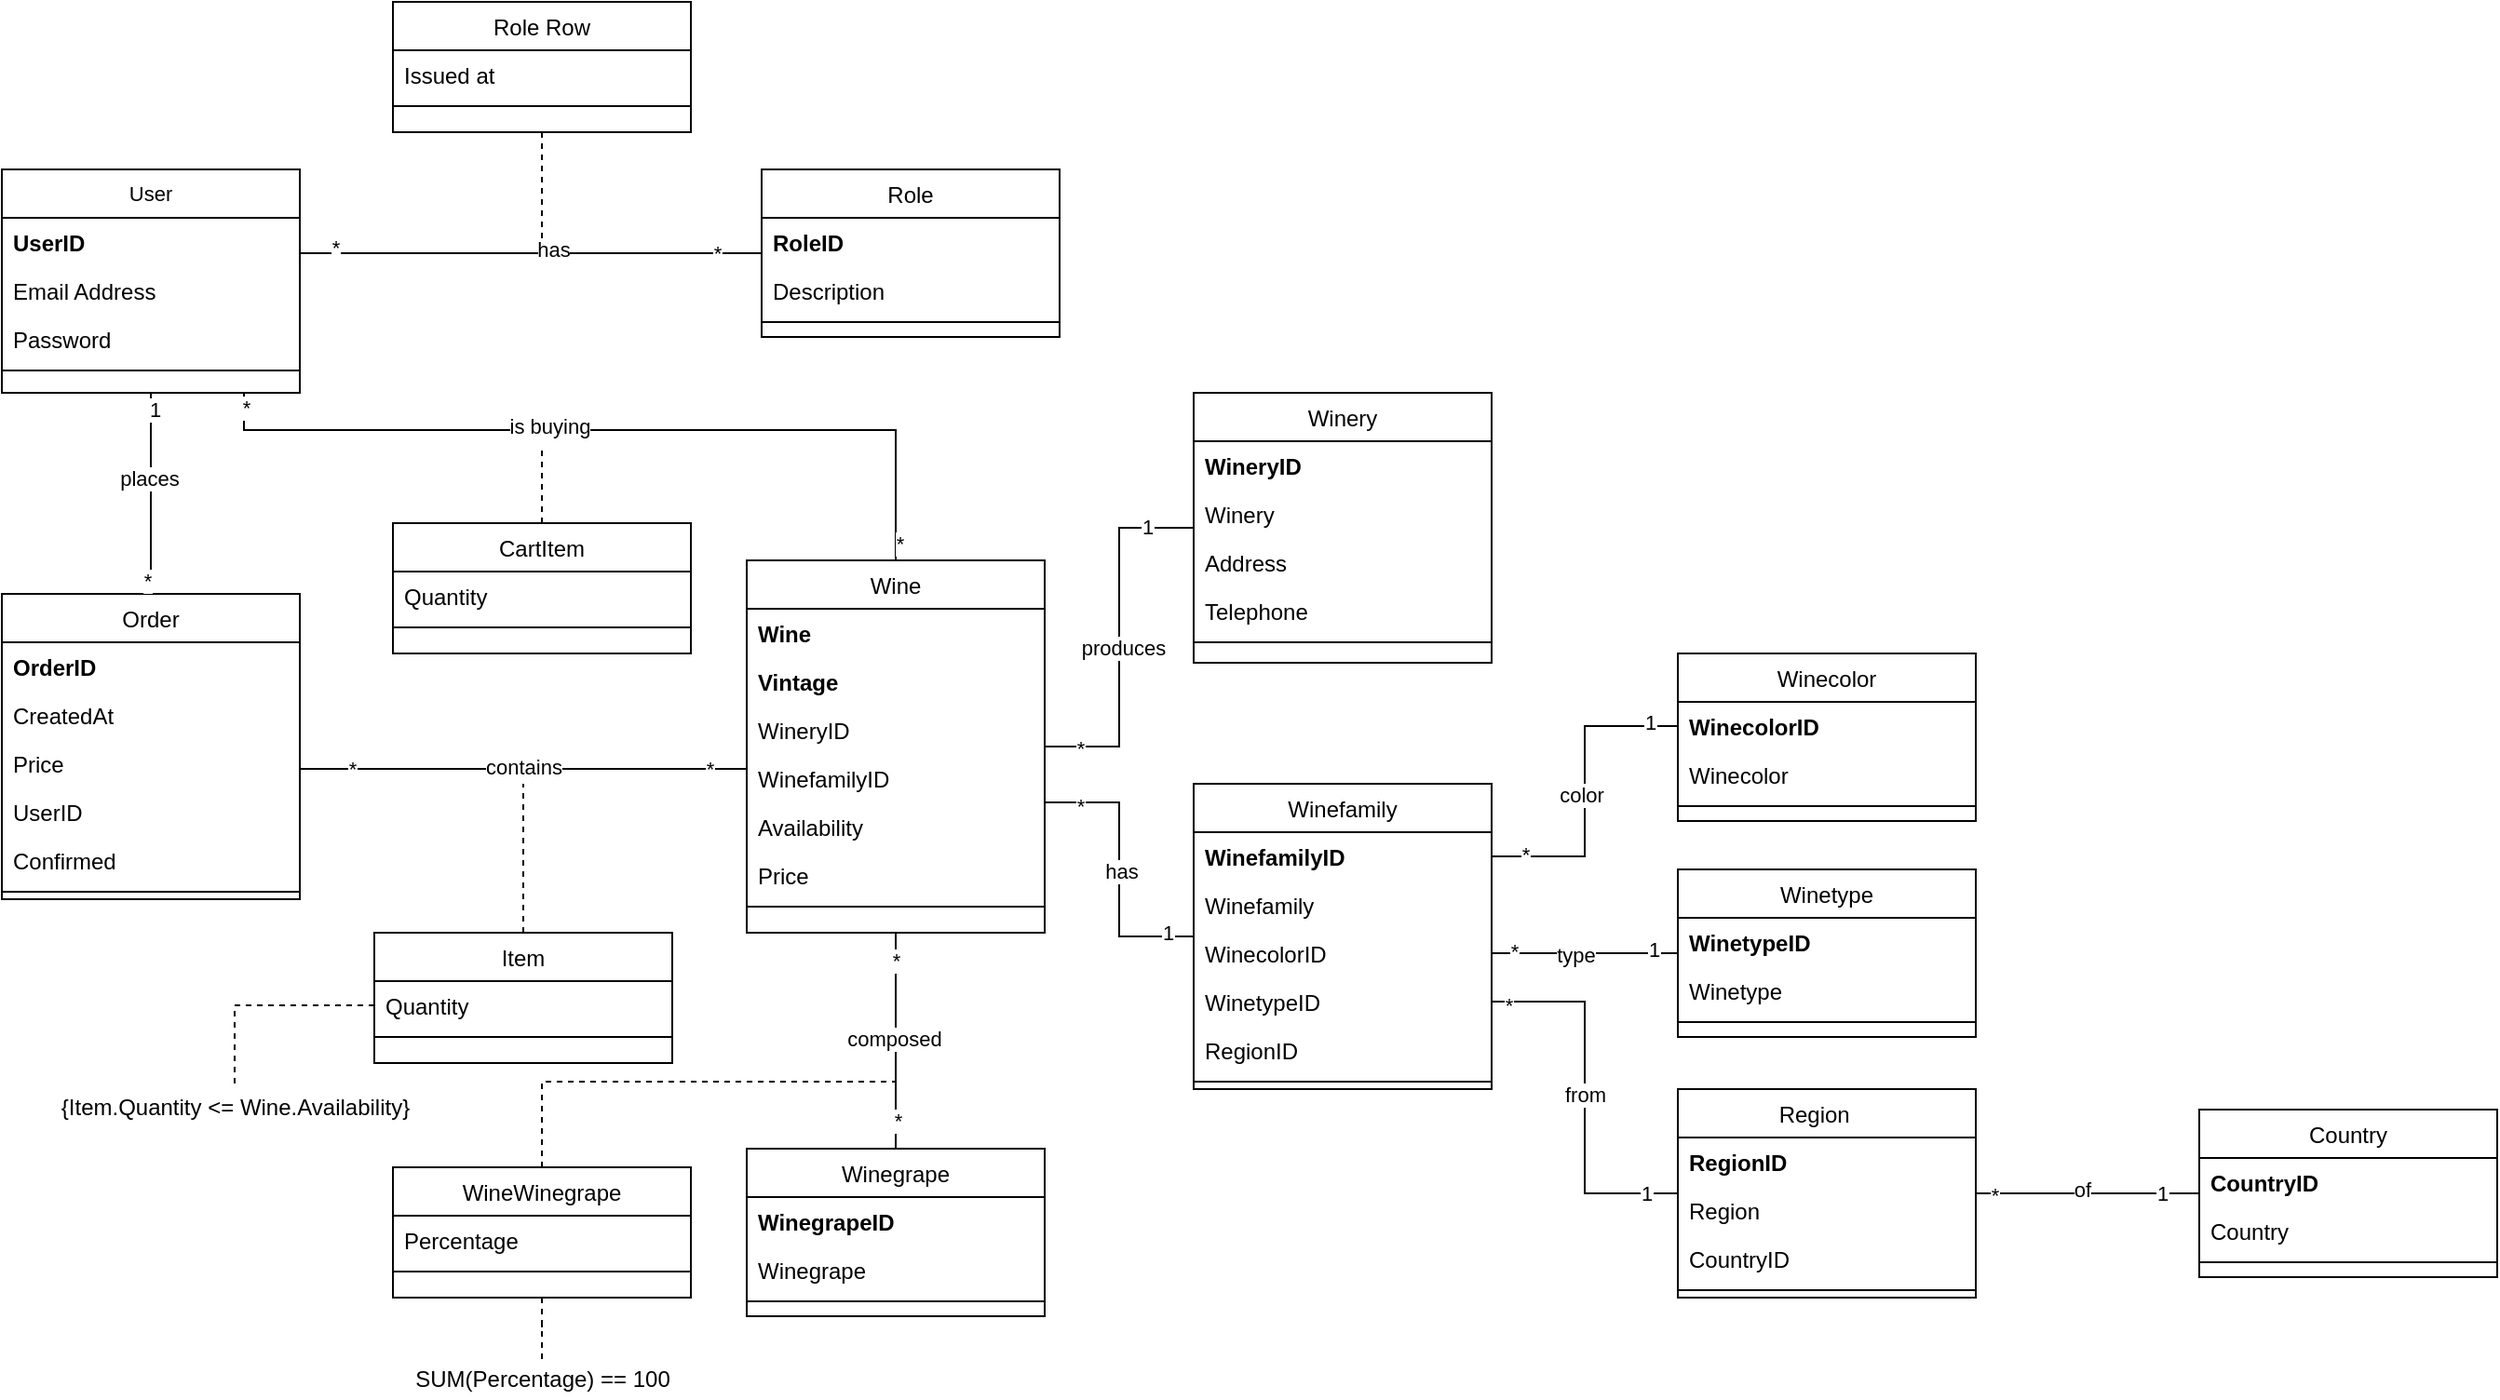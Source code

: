 <mxfile version="16.1.2" type="device"><diagram id="C5RBs43oDa-KdzZeNtuy" name="Page-1"><mxGraphModel dx="1261" dy="811" grid="1" gridSize="10" guides="1" tooltips="1" connect="1" arrows="1" fold="1" page="1" pageScale="1" pageWidth="827" pageHeight="1169" math="0" shadow="0"><root><mxCell id="WIyWlLk6GJQsqaUBKTNV-0"/><mxCell id="WIyWlLk6GJQsqaUBKTNV-1" parent="WIyWlLk6GJQsqaUBKTNV-0"/><mxCell id="lpbhlN0rmtUhg-reUZ0_-18" style="edgeStyle=orthogonalEdgeStyle;rounded=0;orthogonalLoop=1;jettySize=auto;html=1;entryX=0.5;entryY=0;entryDx=0;entryDy=0;endArrow=none;endFill=0;" edge="1" parent="WIyWlLk6GJQsqaUBKTNV-1" source="zkfFHV4jXpPFQw0GAbJ--0" target="9OiMtS_QjORn0Yq9oISd-9"><mxGeometry relative="1" as="geometry"><Array as="points"><mxPoint x="230" y="260"/><mxPoint x="580" y="260"/></Array></mxGeometry></mxCell><mxCell id="lpbhlN0rmtUhg-reUZ0_-25" value="*" style="edgeLabel;html=1;align=center;verticalAlign=middle;resizable=0;points=[];" vertex="1" connectable="0" parent="lpbhlN0rmtUhg-reUZ0_-18"><mxGeometry x="-0.966" y="1" relative="1" as="geometry"><mxPoint as="offset"/></mxGeometry></mxCell><mxCell id="lpbhlN0rmtUhg-reUZ0_-26" value="is buying" style="edgeLabel;html=1;align=center;verticalAlign=middle;resizable=0;points=[];" vertex="1" connectable="0" parent="lpbhlN0rmtUhg-reUZ0_-18"><mxGeometry x="-0.165" y="2" relative="1" as="geometry"><mxPoint as="offset"/></mxGeometry></mxCell><mxCell id="lpbhlN0rmtUhg-reUZ0_-27" value="*" style="edgeLabel;html=1;align=center;verticalAlign=middle;resizable=0;points=[];" vertex="1" connectable="0" parent="lpbhlN0rmtUhg-reUZ0_-18"><mxGeometry x="0.957" y="2" relative="1" as="geometry"><mxPoint as="offset"/></mxGeometry></mxCell><mxCell id="zkfFHV4jXpPFQw0GAbJ--0" value="User" style="swimlane;fontStyle=0;align=center;verticalAlign=top;childLayout=stackLayout;horizontal=1;startSize=26;horizontalStack=0;resizeParent=1;resizeLast=0;collapsible=1;marginBottom=0;rounded=0;shadow=0;strokeWidth=1;fontSize=11;" parent="WIyWlLk6GJQsqaUBKTNV-1" vertex="1"><mxGeometry x="100" y="120" width="160" height="120" as="geometry"><mxRectangle x="220" y="120" width="160" height="26" as="alternateBounds"/></mxGeometry></mxCell><mxCell id="zkfFHV4jXpPFQw0GAbJ--1" value="UserID" style="text;align=left;verticalAlign=top;spacingLeft=4;spacingRight=4;overflow=hidden;rotatable=0;points=[[0,0.5],[1,0.5]];portConstraint=eastwest;fontStyle=1" parent="zkfFHV4jXpPFQw0GAbJ--0" vertex="1"><mxGeometry y="26" width="160" height="26" as="geometry"/></mxCell><mxCell id="zkfFHV4jXpPFQw0GAbJ--2" value="Email Address" style="text;align=left;verticalAlign=top;spacingLeft=4;spacingRight=4;overflow=hidden;rotatable=0;points=[[0,0.5],[1,0.5]];portConstraint=eastwest;rounded=0;shadow=0;html=0;" parent="zkfFHV4jXpPFQw0GAbJ--0" vertex="1"><mxGeometry y="52" width="160" height="26" as="geometry"/></mxCell><mxCell id="zkfFHV4jXpPFQw0GAbJ--3" value="Password" style="text;align=left;verticalAlign=top;spacingLeft=4;spacingRight=4;overflow=hidden;rotatable=0;points=[[0,0.5],[1,0.5]];portConstraint=eastwest;rounded=0;shadow=0;html=0;" parent="zkfFHV4jXpPFQw0GAbJ--0" vertex="1"><mxGeometry y="78" width="160" height="26" as="geometry"/></mxCell><mxCell id="zkfFHV4jXpPFQw0GAbJ--4" value="" style="line;html=1;strokeWidth=1;align=left;verticalAlign=middle;spacingTop=-1;spacingLeft=3;spacingRight=3;rotatable=0;labelPosition=right;points=[];portConstraint=eastwest;" parent="zkfFHV4jXpPFQw0GAbJ--0" vertex="1"><mxGeometry y="104" width="160" height="8" as="geometry"/></mxCell><mxCell id="9OiMtS_QjORn0Yq9oISd-21" style="edgeStyle=orthogonalEdgeStyle;rounded=0;orthogonalLoop=1;jettySize=auto;html=1;fontSize=11;endArrow=none;endFill=0;" parent="WIyWlLk6GJQsqaUBKTNV-1" source="zkfFHV4jXpPFQw0GAbJ--6" target="9OiMtS_QjORn0Yq9oISd-9" edge="1"><mxGeometry relative="1" as="geometry"><Array as="points"><mxPoint x="460" y="442"/><mxPoint x="460" y="442"/></Array></mxGeometry></mxCell><mxCell id="9OiMtS_QjORn0Yq9oISd-22" value="*" style="edgeLabel;html=1;align=center;verticalAlign=middle;resizable=0;points=[];fontSize=11;" parent="9OiMtS_QjORn0Yq9oISd-21" vertex="1" connectable="0"><mxGeometry x="-0.87" relative="1" as="geometry"><mxPoint x="12" as="offset"/></mxGeometry></mxCell><mxCell id="9OiMtS_QjORn0Yq9oISd-23" value="*" style="edgeLabel;html=1;align=center;verticalAlign=middle;resizable=0;points=[];fontSize=11;" parent="9OiMtS_QjORn0Yq9oISd-21" vertex="1" connectable="0"><mxGeometry x="0.885" relative="1" as="geometry"><mxPoint x="-6" as="offset"/></mxGeometry></mxCell><mxCell id="ACVFOajwOXc-ZGnYGj4H-7" value="contains" style="edgeLabel;html=1;align=center;verticalAlign=middle;resizable=0;points=[];" parent="9OiMtS_QjORn0Yq9oISd-21" vertex="1" connectable="0"><mxGeometry x="0.227" y="1" relative="1" as="geometry"><mxPoint x="-27" as="offset"/></mxGeometry></mxCell><mxCell id="zkfFHV4jXpPFQw0GAbJ--6" value="Order" style="swimlane;fontStyle=0;align=center;verticalAlign=top;childLayout=stackLayout;horizontal=1;startSize=26;horizontalStack=0;resizeParent=1;resizeLast=0;collapsible=1;marginBottom=0;rounded=0;shadow=0;strokeWidth=1;" parent="WIyWlLk6GJQsqaUBKTNV-1" vertex="1"><mxGeometry x="100" y="348" width="160" height="164" as="geometry"><mxRectangle x="130" y="380" width="160" height="26" as="alternateBounds"/></mxGeometry></mxCell><mxCell id="zkfFHV4jXpPFQw0GAbJ--7" value="OrderID" style="text;align=left;verticalAlign=top;spacingLeft=4;spacingRight=4;overflow=hidden;rotatable=0;points=[[0,0.5],[1,0.5]];portConstraint=eastwest;fontStyle=1" parent="zkfFHV4jXpPFQw0GAbJ--6" vertex="1"><mxGeometry y="26" width="160" height="26" as="geometry"/></mxCell><mxCell id="zkfFHV4jXpPFQw0GAbJ--8" value="CreatedAt" style="text;align=left;verticalAlign=top;spacingLeft=4;spacingRight=4;overflow=hidden;rotatable=0;points=[[0,0.5],[1,0.5]];portConstraint=eastwest;rounded=0;shadow=0;html=0;" parent="zkfFHV4jXpPFQw0GAbJ--6" vertex="1"><mxGeometry y="52" width="160" height="26" as="geometry"/></mxCell><mxCell id="9OiMtS_QjORn0Yq9oISd-5" value="Price" style="text;align=left;verticalAlign=top;spacingLeft=4;spacingRight=4;overflow=hidden;rotatable=0;points=[[0,0.5],[1,0.5]];portConstraint=eastwest;rounded=0;shadow=0;html=0;" parent="zkfFHV4jXpPFQw0GAbJ--6" vertex="1"><mxGeometry y="78" width="160" height="26" as="geometry"/></mxCell><mxCell id="9OiMtS_QjORn0Yq9oISd-6" value="UserID" style="text;align=left;verticalAlign=top;spacingLeft=4;spacingRight=4;overflow=hidden;rotatable=0;points=[[0,0.5],[1,0.5]];portConstraint=eastwest;rounded=0;shadow=0;html=0;" parent="zkfFHV4jXpPFQw0GAbJ--6" vertex="1"><mxGeometry y="104" width="160" height="26" as="geometry"/></mxCell><mxCell id="IxsLeO_tbA70ZBf_Q-8E-0" value="Confirmed" style="text;align=left;verticalAlign=top;spacingLeft=4;spacingRight=4;overflow=hidden;rotatable=0;points=[[0,0.5],[1,0.5]];portConstraint=eastwest;rounded=0;shadow=0;html=0;" parent="zkfFHV4jXpPFQw0GAbJ--6" vertex="1"><mxGeometry y="130" width="160" height="26" as="geometry"/></mxCell><mxCell id="zkfFHV4jXpPFQw0GAbJ--9" value="" style="line;html=1;strokeWidth=1;align=left;verticalAlign=middle;spacingTop=-1;spacingLeft=3;spacingRight=3;rotatable=0;labelPosition=right;points=[];portConstraint=eastwest;" parent="zkfFHV4jXpPFQw0GAbJ--6" vertex="1"><mxGeometry y="156" width="160" height="8" as="geometry"/></mxCell><mxCell id="zkfFHV4jXpPFQw0GAbJ--12" value="" style="endArrow=none;endSize=10;endFill=0;shadow=0;strokeWidth=1;rounded=0;edgeStyle=elbowEdgeStyle;elbow=horizontal;" parent="WIyWlLk6GJQsqaUBKTNV-1" source="zkfFHV4jXpPFQw0GAbJ--6" target="zkfFHV4jXpPFQw0GAbJ--0" edge="1"><mxGeometry width="160" relative="1" as="geometry"><mxPoint x="200" y="203" as="sourcePoint"/><mxPoint x="200" y="203" as="targetPoint"/></mxGeometry></mxCell><mxCell id="9OiMtS_QjORn0Yq9oISd-7" value="1" style="edgeLabel;html=1;align=center;verticalAlign=middle;resizable=0;points=[];" parent="zkfFHV4jXpPFQw0GAbJ--12" vertex="1" connectable="0"><mxGeometry x="0.847" y="-2" relative="1" as="geometry"><mxPoint as="offset"/></mxGeometry></mxCell><mxCell id="9OiMtS_QjORn0Yq9oISd-8" value="*" style="edgeLabel;html=1;align=center;verticalAlign=middle;resizable=0;points=[];" parent="zkfFHV4jXpPFQw0GAbJ--12" vertex="1" connectable="0"><mxGeometry x="-0.857" y="2" relative="1" as="geometry"><mxPoint as="offset"/></mxGeometry></mxCell><mxCell id="ACVFOajwOXc-ZGnYGj4H-8" value="places" style="edgeLabel;html=1;align=center;verticalAlign=middle;resizable=0;points=[];" parent="zkfFHV4jXpPFQw0GAbJ--12" vertex="1" connectable="0"><mxGeometry x="0.149" y="1" relative="1" as="geometry"><mxPoint as="offset"/></mxGeometry></mxCell><mxCell id="zkfFHV4jXpPFQw0GAbJ--17" value="Role" style="swimlane;fontStyle=0;align=center;verticalAlign=top;childLayout=stackLayout;horizontal=1;startSize=26;horizontalStack=0;resizeParent=1;resizeLast=0;collapsible=1;marginBottom=0;rounded=0;shadow=0;strokeWidth=1;" parent="WIyWlLk6GJQsqaUBKTNV-1" vertex="1"><mxGeometry x="508" y="120" width="160" height="90" as="geometry"><mxRectangle x="550" y="140" width="160" height="26" as="alternateBounds"/></mxGeometry></mxCell><mxCell id="zkfFHV4jXpPFQw0GAbJ--18" value="RoleID" style="text;align=left;verticalAlign=top;spacingLeft=4;spacingRight=4;overflow=hidden;rotatable=0;points=[[0,0.5],[1,0.5]];portConstraint=eastwest;fontStyle=1" parent="zkfFHV4jXpPFQw0GAbJ--17" vertex="1"><mxGeometry y="26" width="160" height="26" as="geometry"/></mxCell><mxCell id="9OiMtS_QjORn0Yq9oISd-4" value="Description" style="text;align=left;verticalAlign=top;spacingLeft=4;spacingRight=4;overflow=hidden;rotatable=0;points=[[0,0.5],[1,0.5]];portConstraint=eastwest;" parent="zkfFHV4jXpPFQw0GAbJ--17" vertex="1"><mxGeometry y="52" width="160" height="26" as="geometry"/></mxCell><mxCell id="zkfFHV4jXpPFQw0GAbJ--23" value="" style="line;html=1;strokeWidth=1;align=left;verticalAlign=middle;spacingTop=-1;spacingLeft=3;spacingRight=3;rotatable=0;labelPosition=right;points=[];portConstraint=eastwest;" parent="zkfFHV4jXpPFQw0GAbJ--17" vertex="1"><mxGeometry y="78" width="160" height="8" as="geometry"/></mxCell><mxCell id="zkfFHV4jXpPFQw0GAbJ--26" value="" style="endArrow=none;shadow=0;strokeWidth=1;rounded=0;endFill=0;edgeStyle=elbowEdgeStyle;elbow=vertical;" parent="WIyWlLk6GJQsqaUBKTNV-1" source="zkfFHV4jXpPFQw0GAbJ--0" target="zkfFHV4jXpPFQw0GAbJ--17" edge="1"><mxGeometry x="0.5" y="41" relative="1" as="geometry"><mxPoint x="380" y="192" as="sourcePoint"/><mxPoint x="540" y="192" as="targetPoint"/><mxPoint x="-40" y="32" as="offset"/></mxGeometry></mxCell><mxCell id="9OiMtS_QjORn0Yq9oISd-48" value="*" style="edgeLabel;html=1;align=center;verticalAlign=middle;resizable=0;points=[];fontSize=11;" parent="zkfFHV4jXpPFQw0GAbJ--26" vertex="1" connectable="0"><mxGeometry x="-0.852" y="3" relative="1" as="geometry"><mxPoint as="offset"/></mxGeometry></mxCell><mxCell id="9OiMtS_QjORn0Yq9oISd-49" value="*" style="edgeLabel;html=1;align=center;verticalAlign=middle;resizable=0;points=[];fontSize=11;" parent="zkfFHV4jXpPFQw0GAbJ--26" vertex="1" connectable="0"><mxGeometry x="0.802" relative="1" as="geometry"><mxPoint as="offset"/></mxGeometry></mxCell><mxCell id="ACVFOajwOXc-ZGnYGj4H-1" value="has" style="edgeLabel;html=1;align=center;verticalAlign=middle;resizable=0;points=[];" parent="zkfFHV4jXpPFQw0GAbJ--26" vertex="1" connectable="0"><mxGeometry x="0.267" y="2" relative="1" as="geometry"><mxPoint x="-21" as="offset"/></mxGeometry></mxCell><mxCell id="9OiMtS_QjORn0Yq9oISd-44" style="edgeStyle=orthogonalEdgeStyle;rounded=0;orthogonalLoop=1;jettySize=auto;html=1;fontSize=11;endArrow=none;endFill=0;" parent="WIyWlLk6GJQsqaUBKTNV-1" source="9OiMtS_QjORn0Yq9oISd-9" target="9OiMtS_QjORn0Yq9oISd-36" edge="1"><mxGeometry relative="1" as="geometry"/></mxCell><mxCell id="9OiMtS_QjORn0Yq9oISd-45" value="*" style="edgeLabel;html=1;align=center;verticalAlign=middle;resizable=0;points=[];fontSize=11;" parent="9OiMtS_QjORn0Yq9oISd-44" vertex="1" connectable="0"><mxGeometry x="-0.752" y="-1" relative="1" as="geometry"><mxPoint x="-6" as="offset"/></mxGeometry></mxCell><mxCell id="9OiMtS_QjORn0Yq9oISd-46" value="1" style="edgeLabel;html=1;align=center;verticalAlign=middle;resizable=0;points=[];fontSize=11;" parent="9OiMtS_QjORn0Yq9oISd-44" vertex="1" connectable="0"><mxGeometry x="0.748" y="1" relative="1" as="geometry"><mxPoint as="offset"/></mxGeometry></mxCell><mxCell id="ACVFOajwOXc-ZGnYGj4H-16" value="produces" style="edgeLabel;html=1;align=center;verticalAlign=middle;resizable=0;points=[];" parent="9OiMtS_QjORn0Yq9oISd-44" vertex="1" connectable="0"><mxGeometry x="-0.051" y="-2" relative="1" as="geometry"><mxPoint as="offset"/></mxGeometry></mxCell><mxCell id="9OiMtS_QjORn0Yq9oISd-57" style="edgeStyle=orthogonalEdgeStyle;rounded=0;orthogonalLoop=1;jettySize=auto;html=1;fontSize=11;endArrow=none;endFill=0;" parent="WIyWlLk6GJQsqaUBKTNV-1" source="9OiMtS_QjORn0Yq9oISd-9" target="9OiMtS_QjORn0Yq9oISd-50" edge="1"><mxGeometry relative="1" as="geometry"><Array as="points"><mxPoint x="700" y="460"/><mxPoint x="700" y="532"/></Array></mxGeometry></mxCell><mxCell id="9OiMtS_QjORn0Yq9oISd-58" value="*" style="edgeLabel;html=1;align=center;verticalAlign=middle;resizable=0;points=[];fontSize=11;" parent="9OiMtS_QjORn0Yq9oISd-57" vertex="1" connectable="0"><mxGeometry x="-0.754" y="-2" relative="1" as="geometry"><mxPoint as="offset"/></mxGeometry></mxCell><mxCell id="9OiMtS_QjORn0Yq9oISd-59" value="1" style="edgeLabel;html=1;align=center;verticalAlign=middle;resizable=0;points=[];fontSize=11;" parent="9OiMtS_QjORn0Yq9oISd-57" vertex="1" connectable="0"><mxGeometry x="0.807" y="2" relative="1" as="geometry"><mxPoint as="offset"/></mxGeometry></mxCell><mxCell id="ACVFOajwOXc-ZGnYGj4H-17" value="has" style="edgeLabel;html=1;align=center;verticalAlign=middle;resizable=0;points=[];" parent="9OiMtS_QjORn0Yq9oISd-57" vertex="1" connectable="0"><mxGeometry x="0.013" y="1" relative="1" as="geometry"><mxPoint as="offset"/></mxGeometry></mxCell><mxCell id="9OiMtS_QjORn0Yq9oISd-66" style="edgeStyle=orthogonalEdgeStyle;rounded=0;orthogonalLoop=1;jettySize=auto;html=1;fontSize=11;endArrow=none;endFill=0;" parent="WIyWlLk6GJQsqaUBKTNV-1" source="9OiMtS_QjORn0Yq9oISd-9" target="9OiMtS_QjORn0Yq9oISd-60" edge="1"><mxGeometry relative="1" as="geometry"/></mxCell><mxCell id="9OiMtS_QjORn0Yq9oISd-67" value="*" style="edgeLabel;html=1;align=center;verticalAlign=middle;resizable=0;points=[];fontSize=11;" parent="9OiMtS_QjORn0Yq9oISd-66" vertex="1" connectable="0"><mxGeometry x="-0.742" relative="1" as="geometry"><mxPoint as="offset"/></mxGeometry></mxCell><mxCell id="9OiMtS_QjORn0Yq9oISd-68" value="*" style="edgeLabel;html=1;align=center;verticalAlign=middle;resizable=0;points=[];fontSize=11;" parent="9OiMtS_QjORn0Yq9oISd-66" vertex="1" connectable="0"><mxGeometry x="0.742" y="1" relative="1" as="geometry"><mxPoint as="offset"/></mxGeometry></mxCell><mxCell id="ACVFOajwOXc-ZGnYGj4H-22" value="composed" style="edgeLabel;html=1;align=center;verticalAlign=middle;resizable=0;points=[];" parent="9OiMtS_QjORn0Yq9oISd-66" vertex="1" connectable="0"><mxGeometry x="-0.025" y="-1" relative="1" as="geometry"><mxPoint as="offset"/></mxGeometry></mxCell><mxCell id="9OiMtS_QjORn0Yq9oISd-9" value="Wine" style="swimlane;fontStyle=0;align=center;verticalAlign=top;childLayout=stackLayout;horizontal=1;startSize=26;horizontalStack=0;resizeParent=1;resizeLast=0;collapsible=1;marginBottom=0;rounded=0;shadow=0;strokeWidth=1;" parent="WIyWlLk6GJQsqaUBKTNV-1" vertex="1"><mxGeometry x="500" y="330" width="160" height="200" as="geometry"><mxRectangle x="130" y="380" width="160" height="26" as="alternateBounds"/></mxGeometry></mxCell><mxCell id="9OiMtS_QjORn0Yq9oISd-10" value="Wine" style="text;align=left;verticalAlign=top;spacingLeft=4;spacingRight=4;overflow=hidden;rotatable=0;points=[[0,0.5],[1,0.5]];portConstraint=eastwest;fontStyle=1" parent="9OiMtS_QjORn0Yq9oISd-9" vertex="1"><mxGeometry y="26" width="160" height="26" as="geometry"/></mxCell><mxCell id="9OiMtS_QjORn0Yq9oISd-11" value="Vintage" style="text;align=left;verticalAlign=top;spacingLeft=4;spacingRight=4;overflow=hidden;rotatable=0;points=[[0,0.5],[1,0.5]];portConstraint=eastwest;rounded=0;shadow=0;html=0;fontStyle=1" parent="9OiMtS_QjORn0Yq9oISd-9" vertex="1"><mxGeometry y="52" width="160" height="26" as="geometry"/></mxCell><mxCell id="9OiMtS_QjORn0Yq9oISd-12" value="WineryID" style="text;align=left;verticalAlign=top;spacingLeft=4;spacingRight=4;overflow=hidden;rotatable=0;points=[[0,0.5],[1,0.5]];portConstraint=eastwest;rounded=0;shadow=0;html=0;" parent="9OiMtS_QjORn0Yq9oISd-9" vertex="1"><mxGeometry y="78" width="160" height="26" as="geometry"/></mxCell><mxCell id="9OiMtS_QjORn0Yq9oISd-13" value="WinefamilyID" style="text;align=left;verticalAlign=top;spacingLeft=4;spacingRight=4;overflow=hidden;rotatable=0;points=[[0,0.5],[1,0.5]];portConstraint=eastwest;rounded=0;shadow=0;html=0;" parent="9OiMtS_QjORn0Yq9oISd-9" vertex="1"><mxGeometry y="104" width="160" height="26" as="geometry"/></mxCell><mxCell id="9OiMtS_QjORn0Yq9oISd-15" value="Availability" style="text;align=left;verticalAlign=top;spacingLeft=4;spacingRight=4;overflow=hidden;rotatable=0;points=[[0,0.5],[1,0.5]];portConstraint=eastwest;rounded=0;shadow=0;html=0;" parent="9OiMtS_QjORn0Yq9oISd-9" vertex="1"><mxGeometry y="130" width="160" height="26" as="geometry"/></mxCell><mxCell id="9OiMtS_QjORn0Yq9oISd-16" value="Price" style="text;align=left;verticalAlign=top;spacingLeft=4;spacingRight=4;overflow=hidden;rotatable=0;points=[[0,0.5],[1,0.5]];portConstraint=eastwest;rounded=0;shadow=0;html=0;" parent="9OiMtS_QjORn0Yq9oISd-9" vertex="1"><mxGeometry y="156" width="160" height="26" as="geometry"/></mxCell><mxCell id="9OiMtS_QjORn0Yq9oISd-14" value="" style="line;html=1;strokeWidth=1;align=left;verticalAlign=middle;spacingTop=-1;spacingLeft=3;spacingRight=3;rotatable=0;labelPosition=right;points=[];portConstraint=eastwest;" parent="9OiMtS_QjORn0Yq9oISd-9" vertex="1"><mxGeometry y="182" width="160" height="8" as="geometry"/></mxCell><mxCell id="9OiMtS_QjORn0Yq9oISd-36" value="Winery" style="swimlane;fontStyle=0;align=center;verticalAlign=top;childLayout=stackLayout;horizontal=1;startSize=26;horizontalStack=0;resizeParent=1;resizeLast=0;collapsible=1;marginBottom=0;rounded=0;shadow=0;strokeWidth=1;" parent="WIyWlLk6GJQsqaUBKTNV-1" vertex="1"><mxGeometry x="740" y="240" width="160" height="145" as="geometry"><mxRectangle x="130" y="380" width="160" height="26" as="alternateBounds"/></mxGeometry></mxCell><mxCell id="9OiMtS_QjORn0Yq9oISd-37" value="WineryID" style="text;align=left;verticalAlign=top;spacingLeft=4;spacingRight=4;overflow=hidden;rotatable=0;points=[[0,0.5],[1,0.5]];portConstraint=eastwest;fontStyle=1" parent="9OiMtS_QjORn0Yq9oISd-36" vertex="1"><mxGeometry y="26" width="160" height="26" as="geometry"/></mxCell><mxCell id="9OiMtS_QjORn0Yq9oISd-38" value="Winery" style="text;align=left;verticalAlign=top;spacingLeft=4;spacingRight=4;overflow=hidden;rotatable=0;points=[[0,0.5],[1,0.5]];portConstraint=eastwest;rounded=0;shadow=0;html=0;fontStyle=0" parent="9OiMtS_QjORn0Yq9oISd-36" vertex="1"><mxGeometry y="52" width="160" height="26" as="geometry"/></mxCell><mxCell id="9OiMtS_QjORn0Yq9oISd-39" value="Address" style="text;align=left;verticalAlign=top;spacingLeft=4;spacingRight=4;overflow=hidden;rotatable=0;points=[[0,0.5],[1,0.5]];portConstraint=eastwest;rounded=0;shadow=0;html=0;" parent="9OiMtS_QjORn0Yq9oISd-36" vertex="1"><mxGeometry y="78" width="160" height="26" as="geometry"/></mxCell><mxCell id="9OiMtS_QjORn0Yq9oISd-40" value="Telephone" style="text;align=left;verticalAlign=top;spacingLeft=4;spacingRight=4;overflow=hidden;rotatable=0;points=[[0,0.5],[1,0.5]];portConstraint=eastwest;rounded=0;shadow=0;html=0;" parent="9OiMtS_QjORn0Yq9oISd-36" vertex="1"><mxGeometry y="104" width="160" height="26" as="geometry"/></mxCell><mxCell id="9OiMtS_QjORn0Yq9oISd-43" value="" style="line;html=1;strokeWidth=1;align=left;verticalAlign=middle;spacingTop=-1;spacingLeft=3;spacingRight=3;rotatable=0;labelPosition=right;points=[];portConstraint=eastwest;" parent="9OiMtS_QjORn0Yq9oISd-36" vertex="1"><mxGeometry y="130" width="160" height="8" as="geometry"/></mxCell><mxCell id="9OiMtS_QjORn0Yq9oISd-50" value="Winefamily" style="swimlane;fontStyle=0;align=center;verticalAlign=top;childLayout=stackLayout;horizontal=1;startSize=26;horizontalStack=0;resizeParent=1;resizeLast=0;collapsible=1;marginBottom=0;rounded=0;shadow=0;strokeWidth=1;" parent="WIyWlLk6GJQsqaUBKTNV-1" vertex="1"><mxGeometry x="740" y="450" width="160" height="164" as="geometry"><mxRectangle x="130" y="380" width="160" height="26" as="alternateBounds"/></mxGeometry></mxCell><mxCell id="9OiMtS_QjORn0Yq9oISd-51" value="WinefamilyID" style="text;align=left;verticalAlign=top;spacingLeft=4;spacingRight=4;overflow=hidden;rotatable=0;points=[[0,0.5],[1,0.5]];portConstraint=eastwest;fontStyle=1" parent="9OiMtS_QjORn0Yq9oISd-50" vertex="1"><mxGeometry y="26" width="160" height="26" as="geometry"/></mxCell><mxCell id="9OiMtS_QjORn0Yq9oISd-52" value="Winefamily" style="text;align=left;verticalAlign=top;spacingLeft=4;spacingRight=4;overflow=hidden;rotatable=0;points=[[0,0.5],[1,0.5]];portConstraint=eastwest;rounded=0;shadow=0;html=0;fontStyle=0" parent="9OiMtS_QjORn0Yq9oISd-50" vertex="1"><mxGeometry y="52" width="160" height="26" as="geometry"/></mxCell><mxCell id="9OiMtS_QjORn0Yq9oISd-53" value="WinecolorID" style="text;align=left;verticalAlign=top;spacingLeft=4;spacingRight=4;overflow=hidden;rotatable=0;points=[[0,0.5],[1,0.5]];portConstraint=eastwest;rounded=0;shadow=0;html=0;" parent="9OiMtS_QjORn0Yq9oISd-50" vertex="1"><mxGeometry y="78" width="160" height="26" as="geometry"/></mxCell><mxCell id="9OiMtS_QjORn0Yq9oISd-54" value="WinetypeID" style="text;align=left;verticalAlign=top;spacingLeft=4;spacingRight=4;overflow=hidden;rotatable=0;points=[[0,0.5],[1,0.5]];portConstraint=eastwest;rounded=0;shadow=0;html=0;" parent="9OiMtS_QjORn0Yq9oISd-50" vertex="1"><mxGeometry y="104" width="160" height="26" as="geometry"/></mxCell><mxCell id="9OiMtS_QjORn0Yq9oISd-56" value="RegionID" style="text;align=left;verticalAlign=top;spacingLeft=4;spacingRight=4;overflow=hidden;rotatable=0;points=[[0,0.5],[1,0.5]];portConstraint=eastwest;rounded=0;shadow=0;html=0;" parent="9OiMtS_QjORn0Yq9oISd-50" vertex="1"><mxGeometry y="130" width="160" height="26" as="geometry"/></mxCell><mxCell id="9OiMtS_QjORn0Yq9oISd-55" value="" style="line;html=1;strokeWidth=1;align=left;verticalAlign=middle;spacingTop=-1;spacingLeft=3;spacingRight=3;rotatable=0;labelPosition=right;points=[];portConstraint=eastwest;" parent="9OiMtS_QjORn0Yq9oISd-50" vertex="1"><mxGeometry y="156" width="160" height="8" as="geometry"/></mxCell><mxCell id="9OiMtS_QjORn0Yq9oISd-60" value="Winegrape" style="swimlane;fontStyle=0;align=center;verticalAlign=top;childLayout=stackLayout;horizontal=1;startSize=26;horizontalStack=0;resizeParent=1;resizeLast=0;collapsible=1;marginBottom=0;rounded=0;shadow=0;strokeWidth=1;" parent="WIyWlLk6GJQsqaUBKTNV-1" vertex="1"><mxGeometry x="500" y="646" width="160" height="90" as="geometry"><mxRectangle x="130" y="380" width="160" height="26" as="alternateBounds"/></mxGeometry></mxCell><mxCell id="9OiMtS_QjORn0Yq9oISd-61" value="WinegrapeID" style="text;align=left;verticalAlign=top;spacingLeft=4;spacingRight=4;overflow=hidden;rotatable=0;points=[[0,0.5],[1,0.5]];portConstraint=eastwest;fontStyle=1" parent="9OiMtS_QjORn0Yq9oISd-60" vertex="1"><mxGeometry y="26" width="160" height="26" as="geometry"/></mxCell><mxCell id="9OiMtS_QjORn0Yq9oISd-62" value="Winegrape" style="text;align=left;verticalAlign=top;spacingLeft=4;spacingRight=4;overflow=hidden;rotatable=0;points=[[0,0.5],[1,0.5]];portConstraint=eastwest;rounded=0;shadow=0;html=0;fontStyle=0" parent="9OiMtS_QjORn0Yq9oISd-60" vertex="1"><mxGeometry y="52" width="160" height="26" as="geometry"/></mxCell><mxCell id="9OiMtS_QjORn0Yq9oISd-65" value="" style="line;html=1;strokeWidth=1;align=left;verticalAlign=middle;spacingTop=-1;spacingLeft=3;spacingRight=3;rotatable=0;labelPosition=right;points=[];portConstraint=eastwest;" parent="9OiMtS_QjORn0Yq9oISd-60" vertex="1"><mxGeometry y="78" width="160" height="8" as="geometry"/></mxCell><mxCell id="9OiMtS_QjORn0Yq9oISd-76" value="Winecolor" style="swimlane;fontStyle=0;align=center;verticalAlign=top;childLayout=stackLayout;horizontal=1;startSize=26;horizontalStack=0;resizeParent=1;resizeLast=0;collapsible=1;marginBottom=0;rounded=0;shadow=0;strokeWidth=1;" parent="WIyWlLk6GJQsqaUBKTNV-1" vertex="1"><mxGeometry x="1000" y="380" width="160" height="90" as="geometry"><mxRectangle x="130" y="380" width="160" height="26" as="alternateBounds"/></mxGeometry></mxCell><mxCell id="9OiMtS_QjORn0Yq9oISd-77" value="WinecolorID" style="text;align=left;verticalAlign=top;spacingLeft=4;spacingRight=4;overflow=hidden;rotatable=0;points=[[0,0.5],[1,0.5]];portConstraint=eastwest;fontStyle=1" parent="9OiMtS_QjORn0Yq9oISd-76" vertex="1"><mxGeometry y="26" width="160" height="26" as="geometry"/></mxCell><mxCell id="9OiMtS_QjORn0Yq9oISd-78" value="Winecolor" style="text;align=left;verticalAlign=top;spacingLeft=4;spacingRight=4;overflow=hidden;rotatable=0;points=[[0,0.5],[1,0.5]];portConstraint=eastwest;rounded=0;shadow=0;html=0;fontStyle=0" parent="9OiMtS_QjORn0Yq9oISd-76" vertex="1"><mxGeometry y="52" width="160" height="26" as="geometry"/></mxCell><mxCell id="9OiMtS_QjORn0Yq9oISd-79" value="" style="line;html=1;strokeWidth=1;align=left;verticalAlign=middle;spacingTop=-1;spacingLeft=3;spacingRight=3;rotatable=0;labelPosition=right;points=[];portConstraint=eastwest;" parent="9OiMtS_QjORn0Yq9oISd-76" vertex="1"><mxGeometry y="78" width="160" height="8" as="geometry"/></mxCell><mxCell id="9OiMtS_QjORn0Yq9oISd-80" value="Winetype" style="swimlane;fontStyle=0;align=center;verticalAlign=top;childLayout=stackLayout;horizontal=1;startSize=26;horizontalStack=0;resizeParent=1;resizeLast=0;collapsible=1;marginBottom=0;rounded=0;shadow=0;strokeWidth=1;" parent="WIyWlLk6GJQsqaUBKTNV-1" vertex="1"><mxGeometry x="1000" y="496" width="160" height="90" as="geometry"><mxRectangle x="130" y="380" width="160" height="26" as="alternateBounds"/></mxGeometry></mxCell><mxCell id="9OiMtS_QjORn0Yq9oISd-81" value="WinetypeID" style="text;align=left;verticalAlign=top;spacingLeft=4;spacingRight=4;overflow=hidden;rotatable=0;points=[[0,0.5],[1,0.5]];portConstraint=eastwest;fontStyle=1" parent="9OiMtS_QjORn0Yq9oISd-80" vertex="1"><mxGeometry y="26" width="160" height="26" as="geometry"/></mxCell><mxCell id="9OiMtS_QjORn0Yq9oISd-82" value="Winetype" style="text;align=left;verticalAlign=top;spacingLeft=4;spacingRight=4;overflow=hidden;rotatable=0;points=[[0,0.5],[1,0.5]];portConstraint=eastwest;rounded=0;shadow=0;html=0;fontStyle=0" parent="9OiMtS_QjORn0Yq9oISd-80" vertex="1"><mxGeometry y="52" width="160" height="26" as="geometry"/></mxCell><mxCell id="9OiMtS_QjORn0Yq9oISd-83" value="" style="line;html=1;strokeWidth=1;align=left;verticalAlign=middle;spacingTop=-1;spacingLeft=3;spacingRight=3;rotatable=0;labelPosition=right;points=[];portConstraint=eastwest;" parent="9OiMtS_QjORn0Yq9oISd-80" vertex="1"><mxGeometry y="78" width="160" height="8" as="geometry"/></mxCell><mxCell id="9OiMtS_QjORn0Yq9oISd-101" style="edgeStyle=orthogonalEdgeStyle;rounded=0;orthogonalLoop=1;jettySize=auto;html=1;fontSize=11;endArrow=none;endFill=0;" parent="WIyWlLk6GJQsqaUBKTNV-1" source="9OiMtS_QjORn0Yq9oISd-84" target="9OiMtS_QjORn0Yq9oISd-97" edge="1"><mxGeometry relative="1" as="geometry"/></mxCell><mxCell id="9OiMtS_QjORn0Yq9oISd-102" value="*" style="edgeLabel;html=1;align=center;verticalAlign=middle;resizable=0;points=[];fontSize=11;" parent="9OiMtS_QjORn0Yq9oISd-101" vertex="1" connectable="0"><mxGeometry x="-0.503" y="-1" relative="1" as="geometry"><mxPoint x="-20" as="offset"/></mxGeometry></mxCell><mxCell id="9OiMtS_QjORn0Yq9oISd-103" value="1" style="edgeLabel;html=1;align=center;verticalAlign=middle;resizable=0;points=[];fontSize=11;" parent="9OiMtS_QjORn0Yq9oISd-101" vertex="1" connectable="0"><mxGeometry x="0.669" relative="1" as="geometry"><mxPoint as="offset"/></mxGeometry></mxCell><mxCell id="ACVFOajwOXc-ZGnYGj4H-20" value="of" style="edgeLabel;html=1;align=center;verticalAlign=middle;resizable=0;points=[];" parent="9OiMtS_QjORn0Yq9oISd-101" vertex="1" connectable="0"><mxGeometry x="-0.061" y="2" relative="1" as="geometry"><mxPoint as="offset"/></mxGeometry></mxCell><mxCell id="9OiMtS_QjORn0Yq9oISd-84" value="Region    " style="swimlane;fontStyle=0;align=center;verticalAlign=top;childLayout=stackLayout;horizontal=1;startSize=26;horizontalStack=0;resizeParent=1;resizeLast=0;collapsible=1;marginBottom=0;rounded=0;shadow=0;strokeWidth=1;" parent="WIyWlLk6GJQsqaUBKTNV-1" vertex="1"><mxGeometry x="1000" y="614" width="160" height="112" as="geometry"><mxRectangle x="130" y="380" width="160" height="26" as="alternateBounds"/></mxGeometry></mxCell><mxCell id="9OiMtS_QjORn0Yq9oISd-85" value="RegionID" style="text;align=left;verticalAlign=top;spacingLeft=4;spacingRight=4;overflow=hidden;rotatable=0;points=[[0,0.5],[1,0.5]];portConstraint=eastwest;fontStyle=1" parent="9OiMtS_QjORn0Yq9oISd-84" vertex="1"><mxGeometry y="26" width="160" height="26" as="geometry"/></mxCell><mxCell id="9OiMtS_QjORn0Yq9oISd-104" value="Region" style="text;align=left;verticalAlign=top;spacingLeft=4;spacingRight=4;overflow=hidden;rotatable=0;points=[[0,0.5],[1,0.5]];portConstraint=eastwest;rounded=0;shadow=0;html=0;fontStyle=0" parent="9OiMtS_QjORn0Yq9oISd-84" vertex="1"><mxGeometry y="52" width="160" height="26" as="geometry"/></mxCell><mxCell id="9OiMtS_QjORn0Yq9oISd-86" value="CountryID" style="text;align=left;verticalAlign=top;spacingLeft=4;spacingRight=4;overflow=hidden;rotatable=0;points=[[0,0.5],[1,0.5]];portConstraint=eastwest;rounded=0;shadow=0;html=0;fontStyle=0" parent="9OiMtS_QjORn0Yq9oISd-84" vertex="1"><mxGeometry y="78" width="160" height="26" as="geometry"/></mxCell><mxCell id="9OiMtS_QjORn0Yq9oISd-87" value="" style="line;html=1;strokeWidth=1;align=left;verticalAlign=middle;spacingTop=-1;spacingLeft=3;spacingRight=3;rotatable=0;labelPosition=right;points=[];portConstraint=eastwest;" parent="9OiMtS_QjORn0Yq9oISd-84" vertex="1"><mxGeometry y="104" width="160" height="8" as="geometry"/></mxCell><mxCell id="9OiMtS_QjORn0Yq9oISd-88" style="edgeStyle=orthogonalEdgeStyle;rounded=0;orthogonalLoop=1;jettySize=auto;html=1;fontSize=11;endArrow=none;endFill=0;entryX=0;entryY=0.5;entryDx=0;entryDy=0;exitX=1;exitY=0.5;exitDx=0;exitDy=0;" parent="WIyWlLk6GJQsqaUBKTNV-1" source="9OiMtS_QjORn0Yq9oISd-51" target="9OiMtS_QjORn0Yq9oISd-77" edge="1"><mxGeometry relative="1" as="geometry"/></mxCell><mxCell id="9OiMtS_QjORn0Yq9oISd-89" value="*" style="edgeLabel;html=1;align=center;verticalAlign=middle;resizable=0;points=[];fontSize=11;" parent="9OiMtS_QjORn0Yq9oISd-88" vertex="1" connectable="0"><mxGeometry x="-0.786" y="1" relative="1" as="geometry"><mxPoint as="offset"/></mxGeometry></mxCell><mxCell id="9OiMtS_QjORn0Yq9oISd-90" value="1" style="edgeLabel;html=1;align=center;verticalAlign=middle;resizable=0;points=[];fontSize=11;" parent="9OiMtS_QjORn0Yq9oISd-88" vertex="1" connectable="0"><mxGeometry x="0.817" y="2" relative="1" as="geometry"><mxPoint as="offset"/></mxGeometry></mxCell><mxCell id="ACVFOajwOXc-ZGnYGj4H-18" value="color" style="edgeLabel;html=1;align=center;verticalAlign=middle;resizable=0;points=[];" parent="9OiMtS_QjORn0Yq9oISd-88" vertex="1" connectable="0"><mxGeometry x="-0.015" y="2" relative="1" as="geometry"><mxPoint as="offset"/></mxGeometry></mxCell><mxCell id="9OiMtS_QjORn0Yq9oISd-91" style="edgeStyle=orthogonalEdgeStyle;rounded=0;orthogonalLoop=1;jettySize=auto;html=1;fontSize=11;endArrow=none;endFill=0;" parent="WIyWlLk6GJQsqaUBKTNV-1" source="9OiMtS_QjORn0Yq9oISd-53" target="9OiMtS_QjORn0Yq9oISd-80" edge="1"><mxGeometry relative="1" as="geometry"/></mxCell><mxCell id="9OiMtS_QjORn0Yq9oISd-92" value="*" style="edgeLabel;html=1;align=center;verticalAlign=middle;resizable=0;points=[];fontSize=11;" parent="9OiMtS_QjORn0Yq9oISd-91" vertex="1" connectable="0"><mxGeometry x="-0.762" y="1" relative="1" as="geometry"><mxPoint as="offset"/></mxGeometry></mxCell><mxCell id="9OiMtS_QjORn0Yq9oISd-93" value="1" style="edgeLabel;html=1;align=center;verticalAlign=middle;resizable=0;points=[];fontSize=11;" parent="9OiMtS_QjORn0Yq9oISd-91" vertex="1" connectable="0"><mxGeometry x="0.725" y="2" relative="1" as="geometry"><mxPoint as="offset"/></mxGeometry></mxCell><mxCell id="ACVFOajwOXc-ZGnYGj4H-19" value="type" style="edgeLabel;html=1;align=center;verticalAlign=middle;resizable=0;points=[];" parent="9OiMtS_QjORn0Yq9oISd-91" vertex="1" connectable="0"><mxGeometry x="-0.1" y="-1" relative="1" as="geometry"><mxPoint as="offset"/></mxGeometry></mxCell><mxCell id="9OiMtS_QjORn0Yq9oISd-94" style="edgeStyle=orthogonalEdgeStyle;rounded=0;orthogonalLoop=1;jettySize=auto;html=1;entryX=0;entryY=0.5;entryDx=0;entryDy=0;fontSize=11;endArrow=none;endFill=0;" parent="WIyWlLk6GJQsqaUBKTNV-1" source="9OiMtS_QjORn0Yq9oISd-54" target="9OiMtS_QjORn0Yq9oISd-84" edge="1"><mxGeometry relative="1" as="geometry"/></mxCell><mxCell id="9OiMtS_QjORn0Yq9oISd-95" value="*" style="edgeLabel;html=1;align=center;verticalAlign=middle;resizable=0;points=[];fontSize=11;" parent="9OiMtS_QjORn0Yq9oISd-94" vertex="1" connectable="0"><mxGeometry x="-0.916" y="-2" relative="1" as="geometry"><mxPoint as="offset"/></mxGeometry></mxCell><mxCell id="9OiMtS_QjORn0Yq9oISd-96" value="1" style="edgeLabel;html=1;align=center;verticalAlign=middle;resizable=0;points=[];fontSize=11;" parent="9OiMtS_QjORn0Yq9oISd-94" vertex="1" connectable="0"><mxGeometry x="0.826" relative="1" as="geometry"><mxPoint as="offset"/></mxGeometry></mxCell><mxCell id="ACVFOajwOXc-ZGnYGj4H-21" value="from" style="edgeLabel;html=1;align=center;verticalAlign=middle;resizable=0;points=[];" parent="9OiMtS_QjORn0Yq9oISd-94" vertex="1" connectable="0"><mxGeometry x="-0.015" relative="1" as="geometry"><mxPoint as="offset"/></mxGeometry></mxCell><mxCell id="9OiMtS_QjORn0Yq9oISd-97" value="Country" style="swimlane;fontStyle=0;align=center;verticalAlign=top;childLayout=stackLayout;horizontal=1;startSize=26;horizontalStack=0;resizeParent=1;resizeLast=0;collapsible=1;marginBottom=0;rounded=0;shadow=0;strokeWidth=1;" parent="WIyWlLk6GJQsqaUBKTNV-1" vertex="1"><mxGeometry x="1280" y="625" width="160" height="90" as="geometry"><mxRectangle x="130" y="380" width="160" height="26" as="alternateBounds"/></mxGeometry></mxCell><mxCell id="9OiMtS_QjORn0Yq9oISd-98" value="CountryID" style="text;align=left;verticalAlign=top;spacingLeft=4;spacingRight=4;overflow=hidden;rotatable=0;points=[[0,0.5],[1,0.5]];portConstraint=eastwest;fontStyle=1" parent="9OiMtS_QjORn0Yq9oISd-97" vertex="1"><mxGeometry y="26" width="160" height="26" as="geometry"/></mxCell><mxCell id="9OiMtS_QjORn0Yq9oISd-99" value="Country" style="text;align=left;verticalAlign=top;spacingLeft=4;spacingRight=4;overflow=hidden;rotatable=0;points=[[0,0.5],[1,0.5]];portConstraint=eastwest;rounded=0;shadow=0;html=0;fontStyle=0" parent="9OiMtS_QjORn0Yq9oISd-97" vertex="1"><mxGeometry y="52" width="160" height="26" as="geometry"/></mxCell><mxCell id="9OiMtS_QjORn0Yq9oISd-100" value="" style="line;html=1;strokeWidth=1;align=left;verticalAlign=middle;spacingTop=-1;spacingLeft=3;spacingRight=3;rotatable=0;labelPosition=right;points=[];portConstraint=eastwest;" parent="9OiMtS_QjORn0Yq9oISd-97" vertex="1"><mxGeometry y="78" width="160" height="8" as="geometry"/></mxCell><mxCell id="ACVFOajwOXc-ZGnYGj4H-6" style="edgeStyle=orthogonalEdgeStyle;rounded=0;orthogonalLoop=1;jettySize=auto;html=1;endArrow=none;endFill=0;dashed=1;" parent="WIyWlLk6GJQsqaUBKTNV-1" source="ACVFOajwOXc-ZGnYGj4H-2" edge="1"><mxGeometry relative="1" as="geometry"><mxPoint x="390" y="160" as="targetPoint"/><Array as="points"><mxPoint x="390" y="160"/></Array></mxGeometry></mxCell><mxCell id="ACVFOajwOXc-ZGnYGj4H-2" value="Role Row" style="swimlane;fontStyle=0;align=center;verticalAlign=top;childLayout=stackLayout;horizontal=1;startSize=26;horizontalStack=0;resizeParent=1;resizeLast=0;collapsible=1;marginBottom=0;rounded=0;shadow=0;strokeWidth=1;" parent="WIyWlLk6GJQsqaUBKTNV-1" vertex="1"><mxGeometry x="310" y="30" width="160" height="70" as="geometry"><mxRectangle x="550" y="140" width="160" height="26" as="alternateBounds"/></mxGeometry></mxCell><mxCell id="ACVFOajwOXc-ZGnYGj4H-3" value="Issued at" style="text;align=left;verticalAlign=top;spacingLeft=4;spacingRight=4;overflow=hidden;rotatable=0;points=[[0,0.5],[1,0.5]];portConstraint=eastwest;fontStyle=0" parent="ACVFOajwOXc-ZGnYGj4H-2" vertex="1"><mxGeometry y="26" width="160" height="26" as="geometry"/></mxCell><mxCell id="ACVFOajwOXc-ZGnYGj4H-5" value="" style="line;html=1;strokeWidth=1;align=left;verticalAlign=middle;spacingTop=-1;spacingLeft=3;spacingRight=3;rotatable=0;labelPosition=right;points=[];portConstraint=eastwest;" parent="ACVFOajwOXc-ZGnYGj4H-2" vertex="1"><mxGeometry y="52" width="160" height="8" as="geometry"/></mxCell><mxCell id="ACVFOajwOXc-ZGnYGj4H-13" style="edgeStyle=orthogonalEdgeStyle;rounded=0;orthogonalLoop=1;jettySize=auto;html=1;dashed=1;endArrow=none;endFill=0;" parent="WIyWlLk6GJQsqaUBKTNV-1" source="ACVFOajwOXc-ZGnYGj4H-9" edge="1"><mxGeometry relative="1" as="geometry"><mxPoint x="380" y="450" as="targetPoint"/></mxGeometry></mxCell><mxCell id="ACVFOajwOXc-ZGnYGj4H-9" value="Item" style="swimlane;fontStyle=0;align=center;verticalAlign=top;childLayout=stackLayout;horizontal=1;startSize=26;horizontalStack=0;resizeParent=1;resizeLast=0;collapsible=1;marginBottom=0;rounded=0;shadow=0;strokeWidth=1;" parent="WIyWlLk6GJQsqaUBKTNV-1" vertex="1"><mxGeometry x="300" y="530" width="160" height="70" as="geometry"><mxRectangle x="550" y="140" width="160" height="26" as="alternateBounds"/></mxGeometry></mxCell><mxCell id="ACVFOajwOXc-ZGnYGj4H-10" value="Quantity" style="text;align=left;verticalAlign=top;spacingLeft=4;spacingRight=4;overflow=hidden;rotatable=0;points=[[0,0.5],[1,0.5]];portConstraint=eastwest;fontStyle=0" parent="ACVFOajwOXc-ZGnYGj4H-9" vertex="1"><mxGeometry y="26" width="160" height="26" as="geometry"/></mxCell><mxCell id="ACVFOajwOXc-ZGnYGj4H-11" value="" style="line;html=1;strokeWidth=1;align=left;verticalAlign=middle;spacingTop=-1;spacingLeft=3;spacingRight=3;rotatable=0;labelPosition=right;points=[];portConstraint=eastwest;" parent="ACVFOajwOXc-ZGnYGj4H-9" vertex="1"><mxGeometry y="52" width="160" height="8" as="geometry"/></mxCell><mxCell id="ACVFOajwOXc-ZGnYGj4H-14" value="{Item.Quantity &amp;lt;= Wine.Availability}" style="text;html=1;align=center;verticalAlign=middle;resizable=0;points=[];autosize=1;strokeColor=none;fillColor=none;" parent="WIyWlLk6GJQsqaUBKTNV-1" vertex="1"><mxGeometry x="125" y="614" width="200" height="20" as="geometry"/></mxCell><mxCell id="ACVFOajwOXc-ZGnYGj4H-15" style="edgeStyle=orthogonalEdgeStyle;rounded=0;orthogonalLoop=1;jettySize=auto;html=1;dashed=1;endArrow=none;endFill=0;" parent="WIyWlLk6GJQsqaUBKTNV-1" source="ACVFOajwOXc-ZGnYGj4H-10" target="ACVFOajwOXc-ZGnYGj4H-14" edge="1"><mxGeometry relative="1" as="geometry"/></mxCell><mxCell id="Nxgqn_JvH5VsQC_UiYPS-3" style="edgeStyle=orthogonalEdgeStyle;rounded=0;orthogonalLoop=1;jettySize=auto;html=1;endArrow=none;endFill=0;dashed=1;" parent="WIyWlLk6GJQsqaUBKTNV-1" source="Nxgqn_JvH5VsQC_UiYPS-0" edge="1"><mxGeometry relative="1" as="geometry"><mxPoint x="580" y="610" as="targetPoint"/><Array as="points"><mxPoint x="390" y="610"/><mxPoint x="580" y="610"/></Array></mxGeometry></mxCell><mxCell id="Nxgqn_JvH5VsQC_UiYPS-5" style="edgeStyle=orthogonalEdgeStyle;rounded=0;orthogonalLoop=1;jettySize=auto;html=1;dashed=1;endArrow=none;endFill=0;" parent="WIyWlLk6GJQsqaUBKTNV-1" source="Nxgqn_JvH5VsQC_UiYPS-0" target="Nxgqn_JvH5VsQC_UiYPS-4" edge="1"><mxGeometry relative="1" as="geometry"/></mxCell><mxCell id="Nxgqn_JvH5VsQC_UiYPS-0" value="WineWinegrape" style="swimlane;fontStyle=0;align=center;verticalAlign=top;childLayout=stackLayout;horizontal=1;startSize=26;horizontalStack=0;resizeParent=1;resizeLast=0;collapsible=1;marginBottom=0;rounded=0;shadow=0;strokeWidth=1;" parent="WIyWlLk6GJQsqaUBKTNV-1" vertex="1"><mxGeometry x="310" y="656" width="160" height="70" as="geometry"><mxRectangle x="550" y="140" width="160" height="26" as="alternateBounds"/></mxGeometry></mxCell><mxCell id="Nxgqn_JvH5VsQC_UiYPS-1" value="Percentage" style="text;align=left;verticalAlign=top;spacingLeft=4;spacingRight=4;overflow=hidden;rotatable=0;points=[[0,0.5],[1,0.5]];portConstraint=eastwest;fontStyle=0" parent="Nxgqn_JvH5VsQC_UiYPS-0" vertex="1"><mxGeometry y="26" width="160" height="26" as="geometry"/></mxCell><mxCell id="Nxgqn_JvH5VsQC_UiYPS-2" value="" style="line;html=1;strokeWidth=1;align=left;verticalAlign=middle;spacingTop=-1;spacingLeft=3;spacingRight=3;rotatable=0;labelPosition=right;points=[];portConstraint=eastwest;" parent="Nxgqn_JvH5VsQC_UiYPS-0" vertex="1"><mxGeometry y="52" width="160" height="8" as="geometry"/></mxCell><mxCell id="Nxgqn_JvH5VsQC_UiYPS-4" value="SUM(Percentage) == 100" style="text;html=1;align=center;verticalAlign=middle;resizable=0;points=[];autosize=1;strokeColor=none;fillColor=none;" parent="WIyWlLk6GJQsqaUBKTNV-1" vertex="1"><mxGeometry x="315" y="760" width="150" height="20" as="geometry"/></mxCell><mxCell id="lpbhlN0rmtUhg-reUZ0_-28" style="edgeStyle=orthogonalEdgeStyle;rounded=0;orthogonalLoop=1;jettySize=auto;html=1;endArrow=none;endFill=0;dashed=1;" edge="1" parent="WIyWlLk6GJQsqaUBKTNV-1" source="lpbhlN0rmtUhg-reUZ0_-19"><mxGeometry relative="1" as="geometry"><mxPoint x="390" y="270" as="targetPoint"/></mxGeometry></mxCell><mxCell id="lpbhlN0rmtUhg-reUZ0_-19" value="CartItem" style="swimlane;fontStyle=0;align=center;verticalAlign=top;childLayout=stackLayout;horizontal=1;startSize=26;horizontalStack=0;resizeParent=1;resizeLast=0;collapsible=1;marginBottom=0;rounded=0;shadow=0;strokeWidth=1;" vertex="1" parent="WIyWlLk6GJQsqaUBKTNV-1"><mxGeometry x="310" y="310" width="160" height="70" as="geometry"><mxRectangle x="130" y="380" width="160" height="26" as="alternateBounds"/></mxGeometry></mxCell><mxCell id="lpbhlN0rmtUhg-reUZ0_-23" value="Quantity" style="text;align=left;verticalAlign=top;spacingLeft=4;spacingRight=4;overflow=hidden;rotatable=0;points=[[0,0.5],[1,0.5]];portConstraint=eastwest;rounded=0;shadow=0;html=0;fontStyle=0" vertex="1" parent="lpbhlN0rmtUhg-reUZ0_-19"><mxGeometry y="26" width="160" height="26" as="geometry"/></mxCell><mxCell id="lpbhlN0rmtUhg-reUZ0_-24" value="" style="line;html=1;strokeWidth=1;align=left;verticalAlign=middle;spacingTop=-1;spacingLeft=3;spacingRight=3;rotatable=0;labelPosition=right;points=[];portConstraint=eastwest;" vertex="1" parent="lpbhlN0rmtUhg-reUZ0_-19"><mxGeometry y="52" width="160" height="8" as="geometry"/></mxCell></root></mxGraphModel></diagram></mxfile>